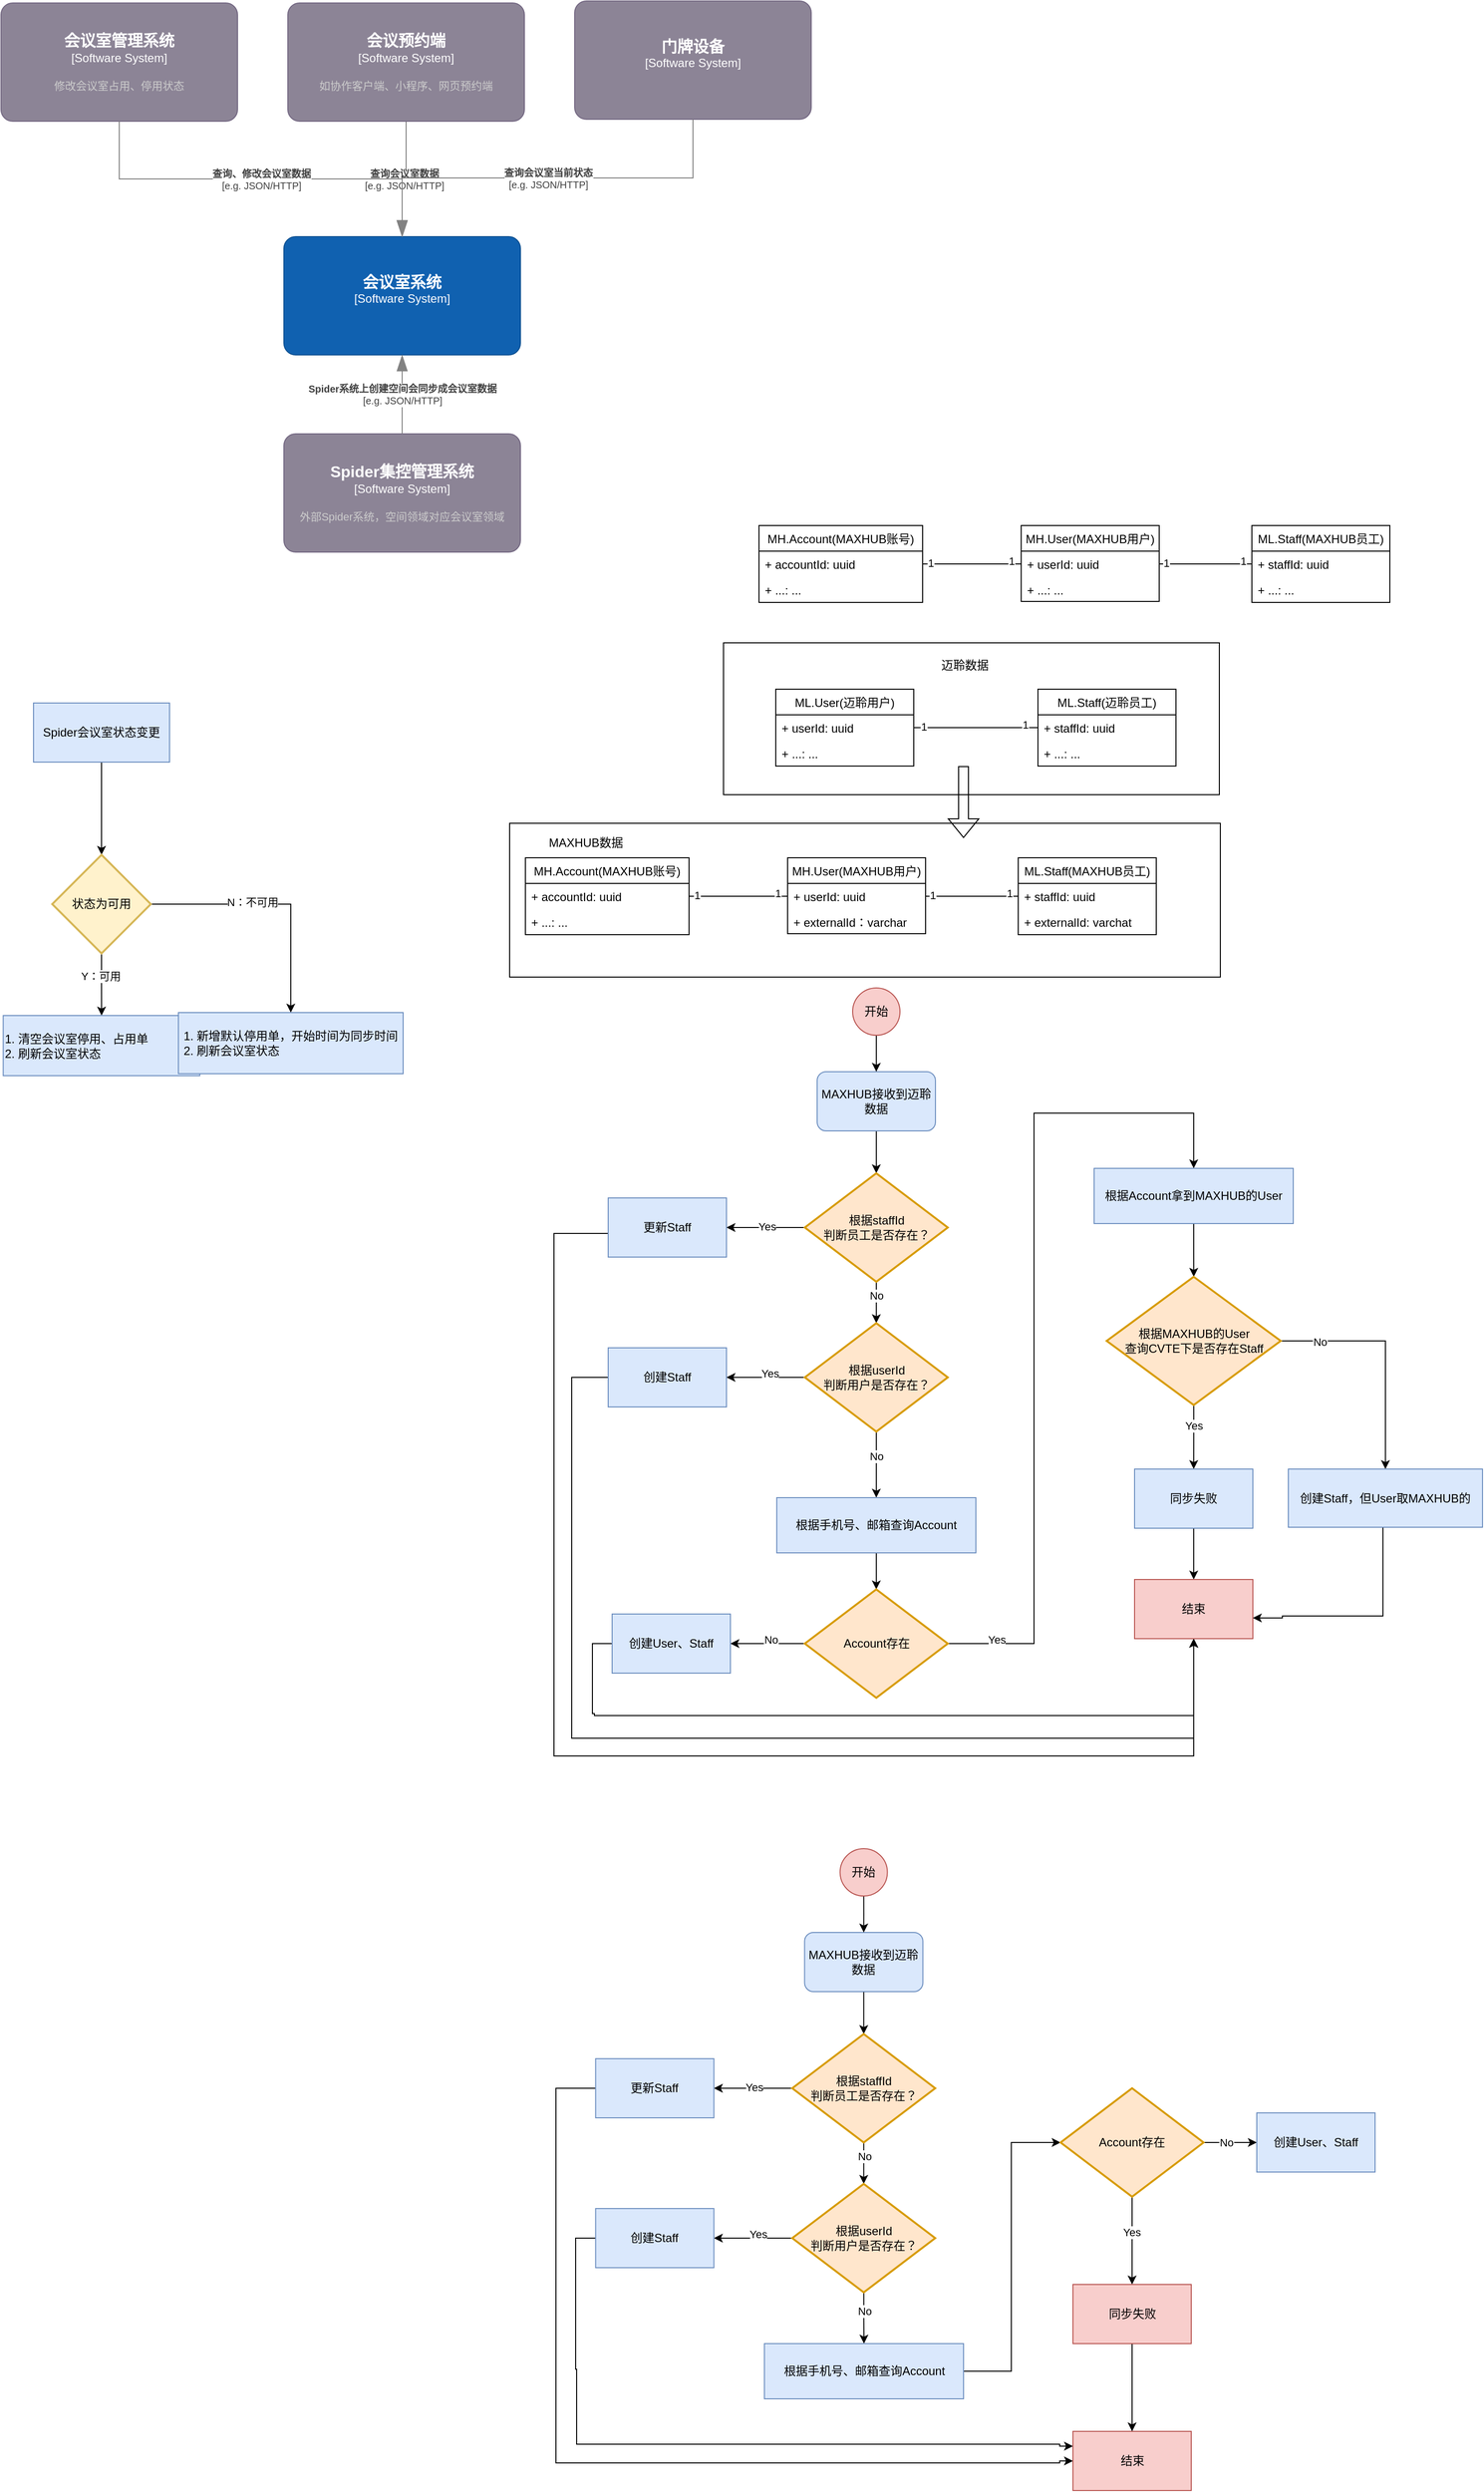 <mxfile version="17.1.3" type="github">
  <diagram id="SPEkUk6WOAoECDWZKHqa" name="第 1 页">
    <mxGraphModel dx="1426" dy="794" grid="0" gridSize="10" guides="1" tooltips="1" connect="1" arrows="1" fold="1" page="0" pageScale="1" pageWidth="827" pageHeight="1169" math="0" shadow="0">
      <root>
        <mxCell id="0" />
        <mxCell id="1" parent="0" />
        <mxCell id="yAKIINRYBZUjT-M5i85h-70" value="" style="rounded=0;whiteSpace=wrap;html=1;" vertex="1" parent="1">
          <mxGeometry x="545" y="1003" width="721" height="156" as="geometry" />
        </mxCell>
        <mxCell id="yAKIINRYBZUjT-M5i85h-67" value="" style="rounded=0;whiteSpace=wrap;html=1;" vertex="1" parent="1">
          <mxGeometry x="762" y="820" width="503" height="154" as="geometry" />
        </mxCell>
        <object placeholders="1" c4Name="会议室系统" c4Type="Software System" c4Description="" label="&lt;font style=&quot;font-size: 16px&quot;&gt;&lt;b&gt;%c4Name%&lt;/b&gt;&lt;/font&gt;&lt;div&gt;[%c4Type%]&lt;/div&gt;&lt;br&gt;&lt;div&gt;&lt;font style=&quot;font-size: 11px&quot;&gt;&lt;font color=&quot;#cccccc&quot;&gt;%c4Description%&lt;/font&gt;&lt;/div&gt;" id="ERlac2SGXMJXpfOgS8V_-2">
          <mxCell style="rounded=1;whiteSpace=wrap;html=1;labelBackgroundColor=none;fillColor=#1061B0;fontColor=#ffffff;align=center;arcSize=10;strokeColor=#0D5091;metaEdit=1;resizable=0;points=[[0.25,0,0],[0.5,0,0],[0.75,0,0],[1,0.25,0],[1,0.5,0],[1,0.75,0],[0.75,1,0],[0.5,1,0],[0.25,1,0],[0,0.75,0],[0,0.5,0],[0,0.25,0]];" parent="1" vertex="1">
            <mxGeometry x="316" y="408" width="240" height="120" as="geometry" />
          </mxCell>
        </object>
        <object placeholders="1" c4Name="Spider集控管理系统" c4Type="Software System" c4Description="外部Spider系统，空间领域对应会议室领域" label="&lt;font style=&quot;font-size: 16px&quot;&gt;&lt;b&gt;%c4Name%&lt;/b&gt;&lt;/font&gt;&lt;div&gt;[%c4Type%]&lt;/div&gt;&lt;br&gt;&lt;div&gt;&lt;font style=&quot;font-size: 11px&quot;&gt;&lt;font color=&quot;#cccccc&quot;&gt;%c4Description%&lt;/font&gt;&lt;/div&gt;" id="ERlac2SGXMJXpfOgS8V_-10">
          <mxCell style="rounded=1;whiteSpace=wrap;html=1;labelBackgroundColor=none;fillColor=#8C8496;fontColor=#ffffff;align=center;arcSize=10;strokeColor=#736782;metaEdit=1;resizable=0;points=[[0.25,0,0],[0.5,0,0],[0.75,0,0],[1,0.25,0],[1,0.5,0],[1,0.75,0],[0.75,1,0],[0.5,1,0],[0.25,1,0],[0,0.75,0],[0,0.5,0],[0,0.25,0]];" parent="1" vertex="1">
            <mxGeometry x="316" y="608" width="240" height="120" as="geometry" />
          </mxCell>
        </object>
        <object placeholders="1" c4Type="Relationship" c4Technology="e.g. JSON/HTTP" c4Description="查询会议室数据" label="&lt;div style=&quot;text-align: left&quot;&gt;&lt;div style=&quot;text-align: center&quot;&gt;&lt;b&gt;%c4Description%&lt;/b&gt;&lt;/div&gt;&lt;div style=&quot;text-align: center&quot;&gt;[%c4Technology%]&lt;/div&gt;&lt;/div&gt;" id="ERlac2SGXMJXpfOgS8V_-11">
          <mxCell style="endArrow=blockThin;html=1;fontSize=10;fontColor=#404040;strokeWidth=1;endFill=1;strokeColor=#828282;elbow=vertical;metaEdit=1;endSize=14;startSize=14;jumpStyle=arc;jumpSize=16;rounded=0;edgeStyle=orthogonalEdgeStyle;entryX=0.5;entryY=0;entryDx=0;entryDy=0;entryPerimeter=0;" parent="1" source="ERlac2SGXMJXpfOgS8V_-15" target="ERlac2SGXMJXpfOgS8V_-2" edge="1">
            <mxGeometry width="240" relative="1" as="geometry">
              <mxPoint x="319" y="317" as="sourcePoint" />
              <mxPoint x="571" y="369" as="targetPoint" />
            </mxGeometry>
          </mxCell>
        </object>
        <object placeholders="1" c4Name="会议室管理系统" c4Type="Software System" c4Description="修改会议室占用、停用状态" label="&lt;font style=&quot;font-size: 16px&quot;&gt;&lt;b&gt;%c4Name%&lt;/b&gt;&lt;/font&gt;&lt;div&gt;[%c4Type%]&lt;/div&gt;&lt;br&gt;&lt;div&gt;&lt;font style=&quot;font-size: 11px&quot;&gt;&lt;font color=&quot;#cccccc&quot;&gt;%c4Description%&lt;/font&gt;&lt;/div&gt;" id="ERlac2SGXMJXpfOgS8V_-13">
          <mxCell style="rounded=1;whiteSpace=wrap;html=1;labelBackgroundColor=none;fillColor=#8C8496;fontColor=#ffffff;align=center;arcSize=10;strokeColor=#736782;metaEdit=1;resizable=0;points=[[0.25,0,0],[0.5,0,0],[0.75,0,0],[1,0.25,0],[1,0.5,0],[1,0.75,0],[0.75,1,0],[0.5,1,0],[0.25,1,0],[0,0.75,0],[0,0.5,0],[0,0.25,0]];" parent="1" vertex="1">
            <mxGeometry x="29" y="171" width="240" height="120" as="geometry" />
          </mxCell>
        </object>
        <object placeholders="1" c4Name="会议预约端" c4Type="Software System" c4Description="如协作客户端、小程序、网页预约端" label="&lt;font style=&quot;font-size: 16px&quot;&gt;&lt;b&gt;%c4Name%&lt;/b&gt;&lt;/font&gt;&lt;div&gt;[%c4Type%]&lt;/div&gt;&lt;br&gt;&lt;div&gt;&lt;font style=&quot;font-size: 11px&quot;&gt;&lt;font color=&quot;#cccccc&quot;&gt;%c4Description%&lt;/font&gt;&lt;/div&gt;" id="ERlac2SGXMJXpfOgS8V_-15">
          <mxCell style="rounded=1;whiteSpace=wrap;html=1;labelBackgroundColor=none;fillColor=#8C8496;fontColor=#ffffff;align=center;arcSize=10;strokeColor=#736782;metaEdit=1;resizable=0;points=[[0.25,0,0],[0.5,0,0],[0.75,0,0],[1,0.25,0],[1,0.5,0],[1,0.75,0],[0.75,1,0],[0.5,1,0],[0.25,1,0],[0,0.75,0],[0,0.5,0],[0,0.25,0]];" parent="1" vertex="1">
            <mxGeometry x="320" y="171" width="240" height="120" as="geometry" />
          </mxCell>
        </object>
        <object placeholders="1" c4Type="Relationship" c4Technology="e.g. JSON/HTTP" c4Description="查询、修改会议室数据" label="&lt;div style=&quot;text-align: left&quot;&gt;&lt;div style=&quot;text-align: center&quot;&gt;&lt;b&gt;%c4Description%&lt;/b&gt;&lt;/div&gt;&lt;div style=&quot;text-align: center&quot;&gt;[%c4Technology%]&lt;/div&gt;&lt;/div&gt;" id="ERlac2SGXMJXpfOgS8V_-18">
          <mxCell style="endArrow=blockThin;html=1;fontSize=10;fontColor=#404040;strokeWidth=1;endFill=1;strokeColor=#828282;elbow=vertical;metaEdit=1;endSize=14;startSize=14;jumpStyle=arc;jumpSize=16;rounded=0;edgeStyle=orthogonalEdgeStyle;exitX=0.5;exitY=1;exitDx=0;exitDy=0;exitPerimeter=0;entryX=0.5;entryY=0;entryDx=0;entryDy=0;entryPerimeter=0;" parent="1" source="ERlac2SGXMJXpfOgS8V_-13" target="ERlac2SGXMJXpfOgS8V_-2" edge="1">
            <mxGeometry width="240" relative="1" as="geometry">
              <mxPoint x="89" y="472" as="sourcePoint" />
              <mxPoint x="329" y="472" as="targetPoint" />
            </mxGeometry>
          </mxCell>
        </object>
        <object placeholders="1" c4Type="Relationship" c4Technology="e.g. JSON/HTTP" c4Description="Spider系统上创建空间会同步成会议室数据" label="&lt;div style=&quot;text-align: left&quot;&gt;&lt;div style=&quot;text-align: center&quot;&gt;&lt;b&gt;%c4Description%&lt;/b&gt;&lt;/div&gt;&lt;div style=&quot;text-align: center&quot;&gt;[%c4Technology%]&lt;/div&gt;&lt;/div&gt;" id="ERlac2SGXMJXpfOgS8V_-21">
          <mxCell style="endArrow=blockThin;html=1;fontSize=10;fontColor=#404040;strokeWidth=1;endFill=1;strokeColor=#828282;elbow=vertical;metaEdit=1;endSize=14;startSize=14;jumpStyle=arc;jumpSize=16;rounded=0;edgeStyle=orthogonalEdgeStyle;exitX=0.5;exitY=0;exitDx=0;exitDy=0;exitPerimeter=0;" parent="1" source="ERlac2SGXMJXpfOgS8V_-10" target="ERlac2SGXMJXpfOgS8V_-2" edge="1">
            <mxGeometry width="240" relative="1" as="geometry">
              <mxPoint x="179" y="622" as="sourcePoint" />
              <mxPoint x="419" y="622" as="targetPoint" />
            </mxGeometry>
          </mxCell>
        </object>
        <object placeholders="1" c4Name="门牌设备" c4Type="Software System" c4Description="" label="&lt;font style=&quot;font-size: 16px&quot;&gt;&lt;b&gt;%c4Name%&lt;/b&gt;&lt;/font&gt;&lt;div&gt;[%c4Type%]&lt;/div&gt;&lt;br&gt;&lt;div&gt;&lt;font style=&quot;font-size: 11px&quot;&gt;&lt;font color=&quot;#cccccc&quot;&gt;%c4Description%&lt;/font&gt;&lt;/div&gt;" id="e4svGxvoSVPnJ6mWDQuQ-1">
          <mxCell style="rounded=1;whiteSpace=wrap;html=1;labelBackgroundColor=none;fillColor=#8C8496;fontColor=#ffffff;align=center;arcSize=10;strokeColor=#736782;metaEdit=1;resizable=0;points=[[0.25,0,0],[0.5,0,0],[0.75,0,0],[1,0.25,0],[1,0.5,0],[1,0.75,0],[0.75,1,0],[0.5,1,0],[0.25,1,0],[0,0.75,0],[0,0.5,0],[0,0.25,0]];" parent="1" vertex="1">
            <mxGeometry x="611" y="169" width="240" height="120" as="geometry" />
          </mxCell>
        </object>
        <object placeholders="1" c4Type="Relationship" c4Technology="e.g. JSON/HTTP" c4Description="查询会议室当前状态" label="&lt;div style=&quot;text-align: left&quot;&gt;&lt;div style=&quot;text-align: center&quot;&gt;&lt;b&gt;%c4Description%&lt;/b&gt;&lt;/div&gt;&lt;div style=&quot;text-align: center&quot;&gt;[%c4Technology%]&lt;/div&gt;&lt;/div&gt;" id="e4svGxvoSVPnJ6mWDQuQ-2">
          <mxCell style="endArrow=blockThin;html=1;fontSize=10;fontColor=#404040;strokeWidth=1;endFill=1;strokeColor=#828282;elbow=vertical;metaEdit=1;endSize=14;startSize=14;jumpStyle=arc;jumpSize=16;rounded=0;edgeStyle=orthogonalEdgeStyle;exitX=0.5;exitY=1;exitDx=0;exitDy=0;exitPerimeter=0;entryX=0.5;entryY=0;entryDx=0;entryDy=0;entryPerimeter=0;" parent="1" source="e4svGxvoSVPnJ6mWDQuQ-1" target="ERlac2SGXMJXpfOgS8V_-2" edge="1">
            <mxGeometry width="240" relative="1" as="geometry">
              <mxPoint x="765" y="373" as="sourcePoint" />
              <mxPoint x="1005" y="373" as="targetPoint" />
            </mxGeometry>
          </mxCell>
        </object>
        <mxCell id="e4svGxvoSVPnJ6mWDQuQ-29" style="edgeStyle=orthogonalEdgeStyle;rounded=0;orthogonalLoop=1;jettySize=auto;html=1;entryX=0.5;entryY=0;entryDx=0;entryDy=0;entryPerimeter=0;exitX=0.5;exitY=1;exitDx=0;exitDy=0;" parent="1" source="e4svGxvoSVPnJ6mWDQuQ-31" target="e4svGxvoSVPnJ6mWDQuQ-28" edge="1">
          <mxGeometry relative="1" as="geometry">
            <mxPoint x="130.5" y="950" as="sourcePoint" />
          </mxGeometry>
        </mxCell>
        <mxCell id="e4svGxvoSVPnJ6mWDQuQ-33" style="edgeStyle=orthogonalEdgeStyle;rounded=0;orthogonalLoop=1;jettySize=auto;html=1;" parent="1" source="e4svGxvoSVPnJ6mWDQuQ-28" target="e4svGxvoSVPnJ6mWDQuQ-30" edge="1">
          <mxGeometry relative="1" as="geometry" />
        </mxCell>
        <mxCell id="e4svGxvoSVPnJ6mWDQuQ-34" value="Y：可用" style="edgeLabel;html=1;align=center;verticalAlign=middle;resizable=0;points=[];" parent="e4svGxvoSVPnJ6mWDQuQ-33" vertex="1" connectable="0">
          <mxGeometry x="-0.265" y="-1" relative="1" as="geometry">
            <mxPoint as="offset" />
          </mxGeometry>
        </mxCell>
        <mxCell id="e4svGxvoSVPnJ6mWDQuQ-35" style="edgeStyle=orthogonalEdgeStyle;rounded=0;orthogonalLoop=1;jettySize=auto;html=1;" parent="1" source="e4svGxvoSVPnJ6mWDQuQ-28" target="e4svGxvoSVPnJ6mWDQuQ-36" edge="1">
          <mxGeometry relative="1" as="geometry">
            <mxPoint x="321.454" y="1085" as="targetPoint" />
          </mxGeometry>
        </mxCell>
        <mxCell id="e4svGxvoSVPnJ6mWDQuQ-37" value="N：不可用" style="edgeLabel;html=1;align=center;verticalAlign=middle;resizable=0;points=[];" parent="e4svGxvoSVPnJ6mWDQuQ-35" vertex="1" connectable="0">
          <mxGeometry x="-0.183" y="2" relative="1" as="geometry">
            <mxPoint as="offset" />
          </mxGeometry>
        </mxCell>
        <mxCell id="e4svGxvoSVPnJ6mWDQuQ-28" value="状态为可用" style="strokeWidth=2;html=1;shape=mxgraph.flowchart.decision;whiteSpace=wrap;fillColor=#fff2cc;strokeColor=#d6b656;" parent="1" vertex="1">
          <mxGeometry x="81" y="1035" width="100" height="100" as="geometry" />
        </mxCell>
        <mxCell id="e4svGxvoSVPnJ6mWDQuQ-30" value="1. 清空会议室停用、占用单&lt;br&gt;2. 刷新会议室状态" style="rounded=0;whiteSpace=wrap;html=1;align=left;fillColor=#dae8fc;strokeColor=#6c8ebf;" parent="1" vertex="1">
          <mxGeometry x="31.25" y="1198" width="199.5" height="61" as="geometry" />
        </mxCell>
        <mxCell id="e4svGxvoSVPnJ6mWDQuQ-31" value="&lt;span&gt;Spider会议室状态变更&lt;/span&gt;" style="rounded=0;whiteSpace=wrap;html=1;fillColor=#dae8fc;strokeColor=#6c8ebf;" parent="1" vertex="1">
          <mxGeometry x="62" y="881" width="138" height="60" as="geometry" />
        </mxCell>
        <mxCell id="e4svGxvoSVPnJ6mWDQuQ-36" value="&lt;div style=&quot;text-align: left&quot;&gt;&lt;span&gt;1. 新增默认停用单，开始时间为同步时间&lt;/span&gt;&lt;/div&gt;&lt;div style=&quot;text-align: left&quot;&gt;&lt;span&gt;2. 刷新会议室状态&lt;/span&gt;&lt;/div&gt;" style="rounded=0;whiteSpace=wrap;html=1;fillColor=#dae8fc;strokeColor=#6c8ebf;" parent="1" vertex="1">
          <mxGeometry x="209" y="1195" width="228" height="62" as="geometry" />
        </mxCell>
        <mxCell id="pvJ9OsV5mP-wpKOKJbti-1" value="ML.Staff(迈聆员工)" style="swimlane;fontStyle=0;childLayout=stackLayout;horizontal=1;startSize=26;fillColor=none;horizontalStack=0;resizeParent=1;resizeParentMax=0;resizeLast=0;collapsible=1;marginBottom=0;" parent="1" vertex="1">
          <mxGeometry x="1081" y="867" width="140" height="78" as="geometry" />
        </mxCell>
        <mxCell id="pvJ9OsV5mP-wpKOKJbti-2" value="+ staffId: uuid" style="text;strokeColor=none;fillColor=none;align=left;verticalAlign=top;spacingLeft=4;spacingRight=4;overflow=hidden;rotatable=0;points=[[0,0.5],[1,0.5]];portConstraint=eastwest;" parent="pvJ9OsV5mP-wpKOKJbti-1" vertex="1">
          <mxGeometry y="26" width="140" height="26" as="geometry" />
        </mxCell>
        <mxCell id="pvJ9OsV5mP-wpKOKJbti-12" value="+ ...: ..." style="text;strokeColor=none;fillColor=none;align=left;verticalAlign=top;spacingLeft=4;spacingRight=4;overflow=hidden;rotatable=0;points=[[0,0.5],[1,0.5]];portConstraint=eastwest;" parent="pvJ9OsV5mP-wpKOKJbti-1" vertex="1">
          <mxGeometry y="52" width="140" height="26" as="geometry" />
        </mxCell>
        <mxCell id="pvJ9OsV5mP-wpKOKJbti-6" value="ML.User(迈聆用户)" style="swimlane;fontStyle=0;childLayout=stackLayout;horizontal=1;startSize=26;fillColor=none;horizontalStack=0;resizeParent=1;resizeParentMax=0;resizeLast=0;collapsible=1;marginBottom=0;" parent="1" vertex="1">
          <mxGeometry x="815" y="867" width="140" height="78" as="geometry" />
        </mxCell>
        <mxCell id="pvJ9OsV5mP-wpKOKJbti-7" value="+ userId: uuid" style="text;strokeColor=none;fillColor=none;align=left;verticalAlign=top;spacingLeft=4;spacingRight=4;overflow=hidden;rotatable=0;points=[[0,0.5],[1,0.5]];portConstraint=eastwest;" parent="pvJ9OsV5mP-wpKOKJbti-6" vertex="1">
          <mxGeometry y="26" width="140" height="26" as="geometry" />
        </mxCell>
        <mxCell id="pvJ9OsV5mP-wpKOKJbti-8" value="+ ...: ..." style="text;strokeColor=none;fillColor=none;align=left;verticalAlign=top;spacingLeft=4;spacingRight=4;overflow=hidden;rotatable=0;points=[[0,0.5],[1,0.5]];portConstraint=eastwest;" parent="pvJ9OsV5mP-wpKOKJbti-6" vertex="1">
          <mxGeometry y="52" width="140" height="26" as="geometry" />
        </mxCell>
        <mxCell id="pvJ9OsV5mP-wpKOKJbti-10" style="edgeStyle=orthogonalEdgeStyle;rounded=0;orthogonalLoop=1;jettySize=auto;html=1;endArrow=none;endFill=0;" parent="1" source="pvJ9OsV5mP-wpKOKJbti-7" target="pvJ9OsV5mP-wpKOKJbti-2" edge="1">
          <mxGeometry relative="1" as="geometry" />
        </mxCell>
        <mxCell id="pvJ9OsV5mP-wpKOKJbti-11" value="1" style="edgeLabel;html=1;align=center;verticalAlign=middle;resizable=0;points=[];" parent="pvJ9OsV5mP-wpKOKJbti-10" vertex="1" connectable="0">
          <mxGeometry x="-0.847" y="1" relative="1" as="geometry">
            <mxPoint as="offset" />
          </mxGeometry>
        </mxCell>
        <mxCell id="pvJ9OsV5mP-wpKOKJbti-13" value="1" style="edgeLabel;html=1;align=center;verticalAlign=middle;resizable=0;points=[];" parent="pvJ9OsV5mP-wpKOKJbti-10" vertex="1" connectable="0">
          <mxGeometry x="0.797" y="3" relative="1" as="geometry">
            <mxPoint as="offset" />
          </mxGeometry>
        </mxCell>
        <mxCell id="pvJ9OsV5mP-wpKOKJbti-14" value="ML.Staff(MAXHUB员工)" style="swimlane;fontStyle=0;childLayout=stackLayout;horizontal=1;startSize=26;fillColor=none;horizontalStack=0;resizeParent=1;resizeParentMax=0;resizeLast=0;collapsible=1;marginBottom=0;" parent="1" vertex="1">
          <mxGeometry x="1298" y="701" width="140" height="78" as="geometry" />
        </mxCell>
        <mxCell id="pvJ9OsV5mP-wpKOKJbti-15" value="+ staffId: uuid" style="text;strokeColor=none;fillColor=none;align=left;verticalAlign=top;spacingLeft=4;spacingRight=4;overflow=hidden;rotatable=0;points=[[0,0.5],[1,0.5]];portConstraint=eastwest;" parent="pvJ9OsV5mP-wpKOKJbti-14" vertex="1">
          <mxGeometry y="26" width="140" height="26" as="geometry" />
        </mxCell>
        <mxCell id="pvJ9OsV5mP-wpKOKJbti-16" value="+ ...: ..." style="text;strokeColor=none;fillColor=none;align=left;verticalAlign=top;spacingLeft=4;spacingRight=4;overflow=hidden;rotatable=0;points=[[0,0.5],[1,0.5]];portConstraint=eastwest;" parent="pvJ9OsV5mP-wpKOKJbti-14" vertex="1">
          <mxGeometry y="52" width="140" height="26" as="geometry" />
        </mxCell>
        <mxCell id="pvJ9OsV5mP-wpKOKJbti-17" value="MH.User(MAXHUB用户)" style="swimlane;fontStyle=0;childLayout=stackLayout;horizontal=1;startSize=26;fillColor=none;horizontalStack=0;resizeParent=1;resizeParentMax=0;resizeLast=0;collapsible=1;marginBottom=0;" parent="1" vertex="1">
          <mxGeometry x="1064" y="701" width="140" height="77" as="geometry" />
        </mxCell>
        <mxCell id="pvJ9OsV5mP-wpKOKJbti-18" value="+ userId: uuid" style="text;strokeColor=none;fillColor=none;align=left;verticalAlign=top;spacingLeft=4;spacingRight=4;overflow=hidden;rotatable=0;points=[[0,0.5],[1,0.5]];portConstraint=eastwest;" parent="pvJ9OsV5mP-wpKOKJbti-17" vertex="1">
          <mxGeometry y="26" width="140" height="26" as="geometry" />
        </mxCell>
        <mxCell id="pvJ9OsV5mP-wpKOKJbti-19" value="+ ...: ..." style="text;strokeColor=none;fillColor=none;align=left;verticalAlign=top;spacingLeft=4;spacingRight=4;overflow=hidden;rotatable=0;points=[[0,0.5],[1,0.5]];portConstraint=eastwest;" parent="pvJ9OsV5mP-wpKOKJbti-17" vertex="1">
          <mxGeometry y="52" width="140" height="25" as="geometry" />
        </mxCell>
        <mxCell id="pvJ9OsV5mP-wpKOKJbti-20" style="edgeStyle=orthogonalEdgeStyle;rounded=0;orthogonalLoop=1;jettySize=auto;html=1;endArrow=none;endFill=0;" parent="1" source="pvJ9OsV5mP-wpKOKJbti-18" target="pvJ9OsV5mP-wpKOKJbti-15" edge="1">
          <mxGeometry relative="1" as="geometry" />
        </mxCell>
        <mxCell id="pvJ9OsV5mP-wpKOKJbti-21" value="1" style="edgeLabel;html=1;align=center;verticalAlign=middle;resizable=0;points=[];" parent="pvJ9OsV5mP-wpKOKJbti-20" vertex="1" connectable="0">
          <mxGeometry x="-0.847" y="1" relative="1" as="geometry">
            <mxPoint as="offset" />
          </mxGeometry>
        </mxCell>
        <mxCell id="pvJ9OsV5mP-wpKOKJbti-22" value="1" style="edgeLabel;html=1;align=center;verticalAlign=middle;resizable=0;points=[];" parent="pvJ9OsV5mP-wpKOKJbti-20" vertex="1" connectable="0">
          <mxGeometry x="0.797" y="3" relative="1" as="geometry">
            <mxPoint as="offset" />
          </mxGeometry>
        </mxCell>
        <mxCell id="pvJ9OsV5mP-wpKOKJbti-23" value="MH.Account(MAXHUB账号)" style="swimlane;fontStyle=0;childLayout=stackLayout;horizontal=1;startSize=26;fillColor=none;horizontalStack=0;resizeParent=1;resizeParentMax=0;resizeLast=0;collapsible=1;marginBottom=0;" parent="1" vertex="1">
          <mxGeometry x="798" y="701" width="166" height="78" as="geometry" />
        </mxCell>
        <mxCell id="pvJ9OsV5mP-wpKOKJbti-24" value="+ accountId: uuid" style="text;strokeColor=none;fillColor=none;align=left;verticalAlign=top;spacingLeft=4;spacingRight=4;overflow=hidden;rotatable=0;points=[[0,0.5],[1,0.5]];portConstraint=eastwest;" parent="pvJ9OsV5mP-wpKOKJbti-23" vertex="1">
          <mxGeometry y="26" width="166" height="26" as="geometry" />
        </mxCell>
        <mxCell id="pvJ9OsV5mP-wpKOKJbti-25" value="+ ...: ..." style="text;strokeColor=none;fillColor=none;align=left;verticalAlign=top;spacingLeft=4;spacingRight=4;overflow=hidden;rotatable=0;points=[[0,0.5],[1,0.5]];portConstraint=eastwest;" parent="pvJ9OsV5mP-wpKOKJbti-23" vertex="1">
          <mxGeometry y="52" width="166" height="26" as="geometry" />
        </mxCell>
        <mxCell id="pvJ9OsV5mP-wpKOKJbti-26" style="edgeStyle=orthogonalEdgeStyle;rounded=0;orthogonalLoop=1;jettySize=auto;html=1;endArrow=none;endFill=0;exitX=1;exitY=0.5;exitDx=0;exitDy=0;entryX=0;entryY=0.5;entryDx=0;entryDy=0;" parent="1" source="pvJ9OsV5mP-wpKOKJbti-24" target="pvJ9OsV5mP-wpKOKJbti-18" edge="1">
          <mxGeometry relative="1" as="geometry">
            <mxPoint x="1175" y="797" as="sourcePoint" />
            <mxPoint x="1057" y="745" as="targetPoint" />
          </mxGeometry>
        </mxCell>
        <mxCell id="pvJ9OsV5mP-wpKOKJbti-27" value="1" style="edgeLabel;html=1;align=center;verticalAlign=middle;resizable=0;points=[];" parent="pvJ9OsV5mP-wpKOKJbti-26" vertex="1" connectable="0">
          <mxGeometry x="-0.847" y="1" relative="1" as="geometry">
            <mxPoint as="offset" />
          </mxGeometry>
        </mxCell>
        <mxCell id="pvJ9OsV5mP-wpKOKJbti-28" value="1" style="edgeLabel;html=1;align=center;verticalAlign=middle;resizable=0;points=[];" parent="pvJ9OsV5mP-wpKOKJbti-26" vertex="1" connectable="0">
          <mxGeometry x="0.797" y="3" relative="1" as="geometry">
            <mxPoint as="offset" />
          </mxGeometry>
        </mxCell>
        <mxCell id="pvJ9OsV5mP-wpKOKJbti-32" style="edgeStyle=orthogonalEdgeStyle;rounded=0;orthogonalLoop=1;jettySize=auto;html=1;entryX=0.5;entryY=0;entryDx=0;entryDy=0;endArrow=classic;endFill=1;entryPerimeter=0;" parent="1" source="pvJ9OsV5mP-wpKOKJbti-30" target="pvJ9OsV5mP-wpKOKJbti-34" edge="1">
          <mxGeometry relative="1" as="geometry">
            <mxPoint x="917" y="1348" as="targetPoint" />
          </mxGeometry>
        </mxCell>
        <mxCell id="pvJ9OsV5mP-wpKOKJbti-30" value="MAXHUB接收到迈聆数据" style="rounded=1;whiteSpace=wrap;html=1;fillColor=#dae8fc;strokeColor=#6c8ebf;" parent="1" vertex="1">
          <mxGeometry x="857" y="1255" width="120" height="60" as="geometry" />
        </mxCell>
        <mxCell id="pvJ9OsV5mP-wpKOKJbti-36" style="edgeStyle=orthogonalEdgeStyle;rounded=0;orthogonalLoop=1;jettySize=auto;html=1;entryX=1;entryY=0.5;entryDx=0;entryDy=0;endArrow=classic;endFill=1;" parent="1" source="pvJ9OsV5mP-wpKOKJbti-34" target="pvJ9OsV5mP-wpKOKJbti-35" edge="1">
          <mxGeometry relative="1" as="geometry" />
        </mxCell>
        <mxCell id="pvJ9OsV5mP-wpKOKJbti-37" value="Yes" style="edgeLabel;html=1;align=center;verticalAlign=middle;resizable=0;points=[];" parent="pvJ9OsV5mP-wpKOKJbti-36" vertex="1" connectable="0">
          <mxGeometry x="0.006" y="-1" relative="1" as="geometry">
            <mxPoint x="1" as="offset" />
          </mxGeometry>
        </mxCell>
        <mxCell id="pvJ9OsV5mP-wpKOKJbti-40" style="edgeStyle=orthogonalEdgeStyle;rounded=0;orthogonalLoop=1;jettySize=auto;html=1;endArrow=classic;endFill=1;" parent="1" source="pvJ9OsV5mP-wpKOKJbti-34" target="pvJ9OsV5mP-wpKOKJbti-39" edge="1">
          <mxGeometry relative="1" as="geometry" />
        </mxCell>
        <mxCell id="pvJ9OsV5mP-wpKOKJbti-41" value="No" style="edgeLabel;html=1;align=center;verticalAlign=middle;resizable=0;points=[];" parent="pvJ9OsV5mP-wpKOKJbti-40" vertex="1" connectable="0">
          <mxGeometry x="-0.367" relative="1" as="geometry">
            <mxPoint as="offset" />
          </mxGeometry>
        </mxCell>
        <mxCell id="pvJ9OsV5mP-wpKOKJbti-34" value="根据staffId&lt;br&gt;判断员工是否存在？" style="strokeWidth=2;html=1;shape=mxgraph.flowchart.decision;whiteSpace=wrap;fillColor=#ffe6cc;strokeColor=#d79b00;" parent="1" vertex="1">
          <mxGeometry x="844.5" y="1358" width="145" height="110" as="geometry" />
        </mxCell>
        <mxCell id="pvJ9OsV5mP-wpKOKJbti-67" style="edgeStyle=orthogonalEdgeStyle;rounded=0;orthogonalLoop=1;jettySize=auto;html=1;endArrow=classic;endFill=1;exitX=0;exitY=0.5;exitDx=0;exitDy=0;" parent="1" source="pvJ9OsV5mP-wpKOKJbti-35" target="pvJ9OsV5mP-wpKOKJbti-65" edge="1">
          <mxGeometry relative="1" as="geometry">
            <mxPoint x="525.0" y="2412.093" as="targetPoint" />
            <Array as="points">
              <mxPoint x="645" y="1419" />
              <mxPoint x="590" y="1419" />
              <mxPoint x="590" y="1949" />
              <mxPoint x="1239" y="1949" />
            </Array>
          </mxGeometry>
        </mxCell>
        <mxCell id="pvJ9OsV5mP-wpKOKJbti-35" value="更新Staff" style="rounded=0;whiteSpace=wrap;html=1;fillColor=#dae8fc;strokeColor=#6c8ebf;" parent="1" vertex="1">
          <mxGeometry x="645" y="1383" width="120" height="60" as="geometry" />
        </mxCell>
        <mxCell id="pvJ9OsV5mP-wpKOKJbti-43" style="edgeStyle=orthogonalEdgeStyle;rounded=0;orthogonalLoop=1;jettySize=auto;html=1;entryX=1;entryY=0.5;entryDx=0;entryDy=0;endArrow=classic;endFill=1;" parent="1" source="pvJ9OsV5mP-wpKOKJbti-39" target="pvJ9OsV5mP-wpKOKJbti-42" edge="1">
          <mxGeometry relative="1" as="geometry" />
        </mxCell>
        <mxCell id="pvJ9OsV5mP-wpKOKJbti-44" value="Yes" style="edgeLabel;html=1;align=center;verticalAlign=middle;resizable=0;points=[];" parent="pvJ9OsV5mP-wpKOKJbti-43" vertex="1" connectable="0">
          <mxGeometry x="0.195" y="-4" relative="1" as="geometry">
            <mxPoint x="12" as="offset" />
          </mxGeometry>
        </mxCell>
        <mxCell id="pvJ9OsV5mP-wpKOKJbti-46" style="edgeStyle=orthogonalEdgeStyle;rounded=0;orthogonalLoop=1;jettySize=auto;html=1;endArrow=classic;endFill=1;" parent="1" source="pvJ9OsV5mP-wpKOKJbti-39" target="pvJ9OsV5mP-wpKOKJbti-45" edge="1">
          <mxGeometry relative="1" as="geometry" />
        </mxCell>
        <mxCell id="pvJ9OsV5mP-wpKOKJbti-47" value="No" style="edgeLabel;html=1;align=center;verticalAlign=middle;resizable=0;points=[];" parent="pvJ9OsV5mP-wpKOKJbti-46" vertex="1" connectable="0">
          <mxGeometry x="-0.27" relative="1" as="geometry">
            <mxPoint as="offset" />
          </mxGeometry>
        </mxCell>
        <mxCell id="pvJ9OsV5mP-wpKOKJbti-39" value="根据userId&lt;br&gt;判断用户是否存在？" style="strokeWidth=2;html=1;shape=mxgraph.flowchart.decision;whiteSpace=wrap;fillColor=#ffe6cc;strokeColor=#d79b00;" parent="1" vertex="1">
          <mxGeometry x="844.5" y="1510" width="145" height="110" as="geometry" />
        </mxCell>
        <mxCell id="pvJ9OsV5mP-wpKOKJbti-69" style="edgeStyle=orthogonalEdgeStyle;rounded=0;orthogonalLoop=1;jettySize=auto;html=1;endArrow=classic;endFill=1;" parent="1" source="pvJ9OsV5mP-wpKOKJbti-42" target="pvJ9OsV5mP-wpKOKJbti-65" edge="1">
          <mxGeometry relative="1" as="geometry">
            <mxPoint x="583" y="2405" as="targetPoint" />
            <Array as="points">
              <mxPoint x="608" y="1565" />
              <mxPoint x="608" y="1931" />
              <mxPoint x="1239" y="1931" />
            </Array>
          </mxGeometry>
        </mxCell>
        <mxCell id="pvJ9OsV5mP-wpKOKJbti-42" value="创建Staff" style="rounded=0;whiteSpace=wrap;html=1;fillColor=#dae8fc;strokeColor=#6c8ebf;" parent="1" vertex="1">
          <mxGeometry x="645" y="1535" width="120" height="60" as="geometry" />
        </mxCell>
        <mxCell id="pvJ9OsV5mP-wpKOKJbti-49" style="edgeStyle=orthogonalEdgeStyle;rounded=0;orthogonalLoop=1;jettySize=auto;html=1;endArrow=classic;endFill=1;" parent="1" source="pvJ9OsV5mP-wpKOKJbti-45" target="pvJ9OsV5mP-wpKOKJbti-48" edge="1">
          <mxGeometry relative="1" as="geometry" />
        </mxCell>
        <mxCell id="pvJ9OsV5mP-wpKOKJbti-45" value="根据手机号、邮箱查询Account" style="rounded=0;whiteSpace=wrap;html=1;fillColor=#dae8fc;strokeColor=#6c8ebf;" parent="1" vertex="1">
          <mxGeometry x="816" y="1687" width="202" height="56" as="geometry" />
        </mxCell>
        <mxCell id="pvJ9OsV5mP-wpKOKJbti-51" style="edgeStyle=orthogonalEdgeStyle;rounded=0;orthogonalLoop=1;jettySize=auto;html=1;endArrow=classic;endFill=1;" parent="1" source="pvJ9OsV5mP-wpKOKJbti-48" target="pvJ9OsV5mP-wpKOKJbti-50" edge="1">
          <mxGeometry relative="1" as="geometry" />
        </mxCell>
        <mxCell id="pvJ9OsV5mP-wpKOKJbti-52" value="No" style="edgeLabel;html=1;align=center;verticalAlign=middle;resizable=0;points=[];" parent="pvJ9OsV5mP-wpKOKJbti-51" vertex="1" connectable="0">
          <mxGeometry x="-0.06" y="-4" relative="1" as="geometry">
            <mxPoint x="1" as="offset" />
          </mxGeometry>
        </mxCell>
        <mxCell id="pvJ9OsV5mP-wpKOKJbti-70" style="edgeStyle=orthogonalEdgeStyle;rounded=0;orthogonalLoop=1;jettySize=auto;html=1;endArrow=classic;endFill=1;entryX=0.5;entryY=0;entryDx=0;entryDy=0;" parent="1" source="pvJ9OsV5mP-wpKOKJbti-48" target="pvJ9OsV5mP-wpKOKJbti-53" edge="1">
          <mxGeometry relative="1" as="geometry">
            <mxPoint x="1239" y="1345" as="targetPoint" />
            <Array as="points">
              <mxPoint x="1077" y="1835" />
              <mxPoint x="1077" y="1297" />
              <mxPoint x="1239" y="1297" />
            </Array>
          </mxGeometry>
        </mxCell>
        <mxCell id="pvJ9OsV5mP-wpKOKJbti-73" value="Yes" style="edgeLabel;html=1;align=center;verticalAlign=middle;resizable=0;points=[];" parent="pvJ9OsV5mP-wpKOKJbti-70" vertex="1" connectable="0">
          <mxGeometry x="-0.883" y="4" relative="1" as="geometry">
            <mxPoint as="offset" />
          </mxGeometry>
        </mxCell>
        <mxCell id="pvJ9OsV5mP-wpKOKJbti-48" value="Account存在" style="strokeWidth=2;html=1;shape=mxgraph.flowchart.decision;whiteSpace=wrap;fillColor=#ffe6cc;strokeColor=#d79b00;" parent="1" vertex="1">
          <mxGeometry x="844.5" y="1780" width="145" height="110" as="geometry" />
        </mxCell>
        <mxCell id="pvJ9OsV5mP-wpKOKJbti-68" style="edgeStyle=orthogonalEdgeStyle;rounded=0;orthogonalLoop=1;jettySize=auto;html=1;endArrow=classic;endFill=1;" parent="1" source="pvJ9OsV5mP-wpKOKJbti-50" target="pvJ9OsV5mP-wpKOKJbti-65" edge="1">
          <mxGeometry relative="1" as="geometry">
            <mxPoint x="631.0" y="2397.821" as="targetPoint" />
            <Array as="points">
              <mxPoint x="629" y="1835" />
              <mxPoint x="629" y="1906" />
              <mxPoint x="631" y="1906" />
              <mxPoint x="631" y="1908" />
              <mxPoint x="1239" y="1908" />
            </Array>
          </mxGeometry>
        </mxCell>
        <mxCell id="pvJ9OsV5mP-wpKOKJbti-50" value="创建User、Staff" style="rounded=0;whiteSpace=wrap;html=1;fillColor=#dae8fc;strokeColor=#6c8ebf;" parent="1" vertex="1">
          <mxGeometry x="649" y="1805" width="120" height="60" as="geometry" />
        </mxCell>
        <mxCell id="pvJ9OsV5mP-wpKOKJbti-58" style="edgeStyle=orthogonalEdgeStyle;rounded=0;orthogonalLoop=1;jettySize=auto;html=1;endArrow=classic;endFill=1;" parent="1" source="pvJ9OsV5mP-wpKOKJbti-53" target="pvJ9OsV5mP-wpKOKJbti-57" edge="1">
          <mxGeometry relative="1" as="geometry" />
        </mxCell>
        <mxCell id="pvJ9OsV5mP-wpKOKJbti-53" value="根据Account拿到MAXHUB的User" style="rounded=0;whiteSpace=wrap;html=1;fillColor=#dae8fc;strokeColor=#6c8ebf;" parent="1" vertex="1">
          <mxGeometry x="1138" y="1353" width="202" height="56" as="geometry" />
        </mxCell>
        <mxCell id="pvJ9OsV5mP-wpKOKJbti-60" style="edgeStyle=orthogonalEdgeStyle;rounded=0;orthogonalLoop=1;jettySize=auto;html=1;endArrow=classic;endFill=1;" parent="1" source="pvJ9OsV5mP-wpKOKJbti-57" target="pvJ9OsV5mP-wpKOKJbti-63" edge="1">
          <mxGeometry relative="1" as="geometry">
            <mxPoint x="1239" y="1649" as="targetPoint" />
          </mxGeometry>
        </mxCell>
        <mxCell id="pvJ9OsV5mP-wpKOKJbti-61" value="Yes" style="edgeLabel;html=1;align=center;verticalAlign=middle;resizable=0;points=[];" parent="pvJ9OsV5mP-wpKOKJbti-60" vertex="1" connectable="0">
          <mxGeometry x="-0.352" relative="1" as="geometry">
            <mxPoint as="offset" />
          </mxGeometry>
        </mxCell>
        <mxCell id="yAKIINRYBZUjT-M5i85h-48" style="edgeStyle=orthogonalEdgeStyle;rounded=0;orthogonalLoop=1;jettySize=auto;html=1;entryX=0.5;entryY=0;entryDx=0;entryDy=0;" edge="1" parent="1" source="pvJ9OsV5mP-wpKOKJbti-57" target="yAKIINRYBZUjT-M5i85h-47">
          <mxGeometry relative="1" as="geometry" />
        </mxCell>
        <mxCell id="yAKIINRYBZUjT-M5i85h-49" value="No" style="edgeLabel;html=1;align=center;verticalAlign=middle;resizable=0;points=[];" vertex="1" connectable="0" parent="yAKIINRYBZUjT-M5i85h-48">
          <mxGeometry x="-0.664" y="-1" relative="1" as="geometry">
            <mxPoint as="offset" />
          </mxGeometry>
        </mxCell>
        <mxCell id="pvJ9OsV5mP-wpKOKJbti-57" value="根据MAXHUB的User&lt;br&gt;查询CVTE下是否存在Staff" style="strokeWidth=2;html=1;shape=mxgraph.flowchart.decision;whiteSpace=wrap;fillColor=#ffe6cc;strokeColor=#d79b00;" parent="1" vertex="1">
          <mxGeometry x="1150.75" y="1463" width="176.5" height="130" as="geometry" />
        </mxCell>
        <mxCell id="pvJ9OsV5mP-wpKOKJbti-66" style="edgeStyle=orthogonalEdgeStyle;rounded=0;orthogonalLoop=1;jettySize=auto;html=1;entryX=0.5;entryY=0;entryDx=0;entryDy=0;endArrow=classic;endFill=1;" parent="1" source="pvJ9OsV5mP-wpKOKJbti-63" target="pvJ9OsV5mP-wpKOKJbti-65" edge="1">
          <mxGeometry relative="1" as="geometry" />
        </mxCell>
        <mxCell id="pvJ9OsV5mP-wpKOKJbti-63" value="同步失败" style="rounded=0;whiteSpace=wrap;html=1;fillColor=#dae8fc;strokeColor=#6c8ebf;" parent="1" vertex="1">
          <mxGeometry x="1179" y="1658" width="120" height="60" as="geometry" />
        </mxCell>
        <mxCell id="pvJ9OsV5mP-wpKOKJbti-65" value="结束" style="rounded=0;whiteSpace=wrap;html=1;fillColor=#f8cecc;strokeColor=#b85450;" parent="1" vertex="1">
          <mxGeometry x="1179" y="1770" width="120" height="60" as="geometry" />
        </mxCell>
        <mxCell id="pvJ9OsV5mP-wpKOKJbti-75" style="edgeStyle=orthogonalEdgeStyle;rounded=0;orthogonalLoop=1;jettySize=auto;html=1;entryX=0.5;entryY=0;entryDx=0;entryDy=0;endArrow=classic;endFill=1;" parent="1" source="pvJ9OsV5mP-wpKOKJbti-74" target="pvJ9OsV5mP-wpKOKJbti-30" edge="1">
          <mxGeometry relative="1" as="geometry" />
        </mxCell>
        <mxCell id="pvJ9OsV5mP-wpKOKJbti-74" value="开始" style="ellipse;whiteSpace=wrap;html=1;aspect=fixed;fillColor=#f8cecc;strokeColor=#b85450;" parent="1" vertex="1">
          <mxGeometry x="893" y="1170" width="48" height="48" as="geometry" />
        </mxCell>
        <mxCell id="yAKIINRYBZUjT-M5i85h-1" style="edgeStyle=orthogonalEdgeStyle;rounded=0;orthogonalLoop=1;jettySize=auto;html=1;entryX=0.5;entryY=0;entryDx=0;entryDy=0;endArrow=classic;endFill=1;entryPerimeter=0;" edge="1" parent="1" source="yAKIINRYBZUjT-M5i85h-2" target="yAKIINRYBZUjT-M5i85h-7">
          <mxGeometry relative="1" as="geometry">
            <mxPoint x="904.25" y="2221" as="targetPoint" />
          </mxGeometry>
        </mxCell>
        <mxCell id="yAKIINRYBZUjT-M5i85h-2" value="MAXHUB接收到迈聆数据" style="rounded=1;whiteSpace=wrap;html=1;fillColor=#dae8fc;strokeColor=#6c8ebf;" vertex="1" parent="1">
          <mxGeometry x="844.25" y="2128" width="120" height="60" as="geometry" />
        </mxCell>
        <mxCell id="yAKIINRYBZUjT-M5i85h-3" style="edgeStyle=orthogonalEdgeStyle;rounded=0;orthogonalLoop=1;jettySize=auto;html=1;entryX=1;entryY=0.5;entryDx=0;entryDy=0;endArrow=classic;endFill=1;" edge="1" parent="1" source="yAKIINRYBZUjT-M5i85h-7" target="yAKIINRYBZUjT-M5i85h-9">
          <mxGeometry relative="1" as="geometry" />
        </mxCell>
        <mxCell id="yAKIINRYBZUjT-M5i85h-4" value="Yes" style="edgeLabel;html=1;align=center;verticalAlign=middle;resizable=0;points=[];" vertex="1" connectable="0" parent="yAKIINRYBZUjT-M5i85h-3">
          <mxGeometry x="0.006" y="-1" relative="1" as="geometry">
            <mxPoint x="1" as="offset" />
          </mxGeometry>
        </mxCell>
        <mxCell id="yAKIINRYBZUjT-M5i85h-5" style="edgeStyle=orthogonalEdgeStyle;rounded=0;orthogonalLoop=1;jettySize=auto;html=1;endArrow=classic;endFill=1;" edge="1" parent="1" source="yAKIINRYBZUjT-M5i85h-7" target="yAKIINRYBZUjT-M5i85h-14">
          <mxGeometry relative="1" as="geometry" />
        </mxCell>
        <mxCell id="yAKIINRYBZUjT-M5i85h-6" value="No" style="edgeLabel;html=1;align=center;verticalAlign=middle;resizable=0;points=[];" vertex="1" connectable="0" parent="yAKIINRYBZUjT-M5i85h-5">
          <mxGeometry x="-0.367" relative="1" as="geometry">
            <mxPoint as="offset" />
          </mxGeometry>
        </mxCell>
        <mxCell id="yAKIINRYBZUjT-M5i85h-7" value="根据staffId&lt;br&gt;判断员工是否存在？" style="strokeWidth=2;html=1;shape=mxgraph.flowchart.decision;whiteSpace=wrap;fillColor=#ffe6cc;strokeColor=#d79b00;" vertex="1" parent="1">
          <mxGeometry x="831.75" y="2231" width="145" height="110" as="geometry" />
        </mxCell>
        <mxCell id="yAKIINRYBZUjT-M5i85h-45" style="edgeStyle=orthogonalEdgeStyle;rounded=0;orthogonalLoop=1;jettySize=auto;html=1;entryX=0;entryY=0.5;entryDx=0;entryDy=0;" edge="1" parent="1" source="yAKIINRYBZUjT-M5i85h-9" target="yAKIINRYBZUjT-M5i85h-33">
          <mxGeometry relative="1" as="geometry">
            <mxPoint x="592" y="2701" as="targetPoint" />
            <Array as="points">
              <mxPoint x="592" y="2286" />
              <mxPoint x="592" y="2666" />
              <mxPoint x="1103" y="2666" />
              <mxPoint x="1103" y="2664" />
            </Array>
          </mxGeometry>
        </mxCell>
        <mxCell id="yAKIINRYBZUjT-M5i85h-9" value="更新Staff" style="rounded=0;whiteSpace=wrap;html=1;fillColor=#dae8fc;strokeColor=#6c8ebf;" vertex="1" parent="1">
          <mxGeometry x="632.25" y="2256" width="120" height="60" as="geometry" />
        </mxCell>
        <mxCell id="yAKIINRYBZUjT-M5i85h-10" style="edgeStyle=orthogonalEdgeStyle;rounded=0;orthogonalLoop=1;jettySize=auto;html=1;entryX=1;entryY=0.5;entryDx=0;entryDy=0;endArrow=classic;endFill=1;" edge="1" parent="1" source="yAKIINRYBZUjT-M5i85h-14" target="yAKIINRYBZUjT-M5i85h-16">
          <mxGeometry relative="1" as="geometry" />
        </mxCell>
        <mxCell id="yAKIINRYBZUjT-M5i85h-11" value="Yes" style="edgeLabel;html=1;align=center;verticalAlign=middle;resizable=0;points=[];" vertex="1" connectable="0" parent="yAKIINRYBZUjT-M5i85h-10">
          <mxGeometry x="0.195" y="-4" relative="1" as="geometry">
            <mxPoint x="12" as="offset" />
          </mxGeometry>
        </mxCell>
        <mxCell id="yAKIINRYBZUjT-M5i85h-12" style="edgeStyle=orthogonalEdgeStyle;rounded=0;orthogonalLoop=1;jettySize=auto;html=1;endArrow=classic;endFill=1;" edge="1" parent="1" source="yAKIINRYBZUjT-M5i85h-14" target="yAKIINRYBZUjT-M5i85h-18">
          <mxGeometry relative="1" as="geometry" />
        </mxCell>
        <mxCell id="yAKIINRYBZUjT-M5i85h-13" value="No" style="edgeLabel;html=1;align=center;verticalAlign=middle;resizable=0;points=[];" vertex="1" connectable="0" parent="yAKIINRYBZUjT-M5i85h-12">
          <mxGeometry x="-0.27" relative="1" as="geometry">
            <mxPoint as="offset" />
          </mxGeometry>
        </mxCell>
        <mxCell id="yAKIINRYBZUjT-M5i85h-14" value="根据userId&lt;br&gt;判断用户是否存在？" style="strokeWidth=2;html=1;shape=mxgraph.flowchart.decision;whiteSpace=wrap;fillColor=#ffe6cc;strokeColor=#d79b00;" vertex="1" parent="1">
          <mxGeometry x="831.75" y="2383" width="145" height="110" as="geometry" />
        </mxCell>
        <mxCell id="yAKIINRYBZUjT-M5i85h-46" style="edgeStyle=orthogonalEdgeStyle;rounded=0;orthogonalLoop=1;jettySize=auto;html=1;entryX=0;entryY=0.25;entryDx=0;entryDy=0;" edge="1" parent="1" source="yAKIINRYBZUjT-M5i85h-16" target="yAKIINRYBZUjT-M5i85h-33">
          <mxGeometry relative="1" as="geometry">
            <mxPoint x="613" y="2673" as="targetPoint" />
            <Array as="points">
              <mxPoint x="612" y="2438" />
              <mxPoint x="612" y="2571" />
              <mxPoint x="613" y="2571" />
              <mxPoint x="613" y="2647" />
              <mxPoint x="1103" y="2647" />
              <mxPoint x="1103" y="2649" />
            </Array>
          </mxGeometry>
        </mxCell>
        <mxCell id="yAKIINRYBZUjT-M5i85h-16" value="创建Staff" style="rounded=0;whiteSpace=wrap;html=1;fillColor=#dae8fc;strokeColor=#6c8ebf;" vertex="1" parent="1">
          <mxGeometry x="632.25" y="2408" width="120" height="60" as="geometry" />
        </mxCell>
        <mxCell id="yAKIINRYBZUjT-M5i85h-17" style="edgeStyle=orthogonalEdgeStyle;rounded=0;orthogonalLoop=1;jettySize=auto;html=1;endArrow=classic;endFill=1;" edge="1" parent="1" source="yAKIINRYBZUjT-M5i85h-18" target="yAKIINRYBZUjT-M5i85h-23">
          <mxGeometry relative="1" as="geometry">
            <Array as="points">
              <mxPoint x="1054" y="2573" />
              <mxPoint x="1054" y="2341" />
            </Array>
          </mxGeometry>
        </mxCell>
        <mxCell id="yAKIINRYBZUjT-M5i85h-18" value="根据手机号、邮箱查询Account" style="rounded=0;whiteSpace=wrap;html=1;fillColor=#dae8fc;strokeColor=#6c8ebf;" vertex="1" parent="1">
          <mxGeometry x="803.5" y="2545" width="202" height="56" as="geometry" />
        </mxCell>
        <mxCell id="yAKIINRYBZUjT-M5i85h-40" style="edgeStyle=orthogonalEdgeStyle;rounded=0;orthogonalLoop=1;jettySize=auto;html=1;entryX=0.5;entryY=0;entryDx=0;entryDy=0;" edge="1" parent="1" source="yAKIINRYBZUjT-M5i85h-23" target="yAKIINRYBZUjT-M5i85h-36">
          <mxGeometry relative="1" as="geometry" />
        </mxCell>
        <mxCell id="yAKIINRYBZUjT-M5i85h-43" value="Yes" style="edgeLabel;html=1;align=center;verticalAlign=middle;resizable=0;points=[];" vertex="1" connectable="0" parent="yAKIINRYBZUjT-M5i85h-40">
          <mxGeometry x="-0.191" y="-1" relative="1" as="geometry">
            <mxPoint as="offset" />
          </mxGeometry>
        </mxCell>
        <mxCell id="yAKIINRYBZUjT-M5i85h-41" style="edgeStyle=orthogonalEdgeStyle;rounded=0;orthogonalLoop=1;jettySize=auto;html=1;entryX=0;entryY=0.5;entryDx=0;entryDy=0;" edge="1" parent="1" source="yAKIINRYBZUjT-M5i85h-23" target="yAKIINRYBZUjT-M5i85h-25">
          <mxGeometry relative="1" as="geometry" />
        </mxCell>
        <mxCell id="yAKIINRYBZUjT-M5i85h-42" value="No" style="edgeLabel;html=1;align=center;verticalAlign=middle;resizable=0;points=[];" vertex="1" connectable="0" parent="yAKIINRYBZUjT-M5i85h-41">
          <mxGeometry x="-0.18" relative="1" as="geometry">
            <mxPoint x="1" as="offset" />
          </mxGeometry>
        </mxCell>
        <mxCell id="yAKIINRYBZUjT-M5i85h-23" value="Account存在" style="strokeWidth=2;html=1;shape=mxgraph.flowchart.decision;whiteSpace=wrap;fillColor=#ffe6cc;strokeColor=#d79b00;" vertex="1" parent="1">
          <mxGeometry x="1104" y="2286" width="145" height="110" as="geometry" />
        </mxCell>
        <mxCell id="yAKIINRYBZUjT-M5i85h-25" value="创建User、Staff" style="rounded=0;whiteSpace=wrap;html=1;fillColor=#dae8fc;strokeColor=#6c8ebf;" vertex="1" parent="1">
          <mxGeometry x="1303" y="2311" width="120" height="60" as="geometry" />
        </mxCell>
        <mxCell id="yAKIINRYBZUjT-M5i85h-33" value="结束" style="rounded=0;whiteSpace=wrap;html=1;fillColor=#f8cecc;strokeColor=#b85450;" vertex="1" parent="1">
          <mxGeometry x="1116.5" y="2634" width="120" height="60" as="geometry" />
        </mxCell>
        <mxCell id="yAKIINRYBZUjT-M5i85h-34" style="edgeStyle=orthogonalEdgeStyle;rounded=0;orthogonalLoop=1;jettySize=auto;html=1;entryX=0.5;entryY=0;entryDx=0;entryDy=0;endArrow=classic;endFill=1;" edge="1" parent="1" source="yAKIINRYBZUjT-M5i85h-35" target="yAKIINRYBZUjT-M5i85h-2">
          <mxGeometry relative="1" as="geometry" />
        </mxCell>
        <mxCell id="yAKIINRYBZUjT-M5i85h-35" value="开始" style="ellipse;whiteSpace=wrap;html=1;aspect=fixed;fillColor=#f8cecc;strokeColor=#b85450;" vertex="1" parent="1">
          <mxGeometry x="880.25" y="2043" width="48" height="48" as="geometry" />
        </mxCell>
        <mxCell id="yAKIINRYBZUjT-M5i85h-44" style="edgeStyle=orthogonalEdgeStyle;rounded=0;orthogonalLoop=1;jettySize=auto;html=1;entryX=0.5;entryY=0;entryDx=0;entryDy=0;" edge="1" parent="1" source="yAKIINRYBZUjT-M5i85h-36" target="yAKIINRYBZUjT-M5i85h-33">
          <mxGeometry relative="1" as="geometry" />
        </mxCell>
        <mxCell id="yAKIINRYBZUjT-M5i85h-36" value="同步失败" style="rounded=0;whiteSpace=wrap;html=1;fillColor=#f8cecc;strokeColor=#b85450;" vertex="1" parent="1">
          <mxGeometry x="1116.5" y="2485" width="120" height="60" as="geometry" />
        </mxCell>
        <mxCell id="yAKIINRYBZUjT-M5i85h-50" style="edgeStyle=orthogonalEdgeStyle;rounded=0;orthogonalLoop=1;jettySize=auto;html=1;" edge="1" parent="1" source="yAKIINRYBZUjT-M5i85h-47">
          <mxGeometry relative="1" as="geometry">
            <mxPoint x="1299" y="1809" as="targetPoint" />
            <Array as="points">
              <mxPoint x="1431" y="1807" />
              <mxPoint x="1329" y="1807" />
              <mxPoint x="1329" y="1809" />
            </Array>
          </mxGeometry>
        </mxCell>
        <mxCell id="yAKIINRYBZUjT-M5i85h-47" value="创建Staff，但User取MAXHUB的" style="rounded=0;whiteSpace=wrap;html=1;fillColor=#dae8fc;strokeColor=#6c8ebf;" vertex="1" parent="1">
          <mxGeometry x="1335" y="1658" width="197" height="59" as="geometry" />
        </mxCell>
        <mxCell id="yAKIINRYBZUjT-M5i85h-51" value="ML.Staff(MAXHUB员工)" style="swimlane;fontStyle=0;childLayout=stackLayout;horizontal=1;startSize=26;fillColor=none;horizontalStack=0;resizeParent=1;resizeParentMax=0;resizeLast=0;collapsible=1;marginBottom=0;" vertex="1" parent="1">
          <mxGeometry x="1061" y="1038" width="140" height="78" as="geometry" />
        </mxCell>
        <mxCell id="yAKIINRYBZUjT-M5i85h-52" value="+ staffId: uuid" style="text;strokeColor=none;fillColor=none;align=left;verticalAlign=top;spacingLeft=4;spacingRight=4;overflow=hidden;rotatable=0;points=[[0,0.5],[1,0.5]];portConstraint=eastwest;" vertex="1" parent="yAKIINRYBZUjT-M5i85h-51">
          <mxGeometry y="26" width="140" height="26" as="geometry" />
        </mxCell>
        <mxCell id="yAKIINRYBZUjT-M5i85h-53" value="+ externalId: varchat" style="text;strokeColor=none;fillColor=none;align=left;verticalAlign=top;spacingLeft=4;spacingRight=4;overflow=hidden;rotatable=0;points=[[0,0.5],[1,0.5]];portConstraint=eastwest;" vertex="1" parent="yAKIINRYBZUjT-M5i85h-51">
          <mxGeometry y="52" width="140" height="26" as="geometry" />
        </mxCell>
        <mxCell id="yAKIINRYBZUjT-M5i85h-54" value="MH.User(MAXHUB用户)" style="swimlane;fontStyle=0;childLayout=stackLayout;horizontal=1;startSize=26;fillColor=none;horizontalStack=0;resizeParent=1;resizeParentMax=0;resizeLast=0;collapsible=1;marginBottom=0;" vertex="1" parent="1">
          <mxGeometry x="827" y="1038" width="140" height="77" as="geometry" />
        </mxCell>
        <mxCell id="yAKIINRYBZUjT-M5i85h-55" value="+ userId: uuid" style="text;strokeColor=none;fillColor=none;align=left;verticalAlign=top;spacingLeft=4;spacingRight=4;overflow=hidden;rotatable=0;points=[[0,0.5],[1,0.5]];portConstraint=eastwest;" vertex="1" parent="yAKIINRYBZUjT-M5i85h-54">
          <mxGeometry y="26" width="140" height="26" as="geometry" />
        </mxCell>
        <mxCell id="yAKIINRYBZUjT-M5i85h-56" value="+ externalId：varchar" style="text;strokeColor=none;fillColor=none;align=left;verticalAlign=top;spacingLeft=4;spacingRight=4;overflow=hidden;rotatable=0;points=[[0,0.5],[1,0.5]];portConstraint=eastwest;" vertex="1" parent="yAKIINRYBZUjT-M5i85h-54">
          <mxGeometry y="52" width="140" height="25" as="geometry" />
        </mxCell>
        <mxCell id="yAKIINRYBZUjT-M5i85h-57" style="edgeStyle=orthogonalEdgeStyle;rounded=0;orthogonalLoop=1;jettySize=auto;html=1;endArrow=none;endFill=0;" edge="1" parent="1" source="yAKIINRYBZUjT-M5i85h-55" target="yAKIINRYBZUjT-M5i85h-52">
          <mxGeometry relative="1" as="geometry" />
        </mxCell>
        <mxCell id="yAKIINRYBZUjT-M5i85h-58" value="1" style="edgeLabel;html=1;align=center;verticalAlign=middle;resizable=0;points=[];" vertex="1" connectable="0" parent="yAKIINRYBZUjT-M5i85h-57">
          <mxGeometry x="-0.847" y="1" relative="1" as="geometry">
            <mxPoint as="offset" />
          </mxGeometry>
        </mxCell>
        <mxCell id="yAKIINRYBZUjT-M5i85h-59" value="1" style="edgeLabel;html=1;align=center;verticalAlign=middle;resizable=0;points=[];" vertex="1" connectable="0" parent="yAKIINRYBZUjT-M5i85h-57">
          <mxGeometry x="0.797" y="3" relative="1" as="geometry">
            <mxPoint as="offset" />
          </mxGeometry>
        </mxCell>
        <mxCell id="yAKIINRYBZUjT-M5i85h-60" value="MH.Account(MAXHUB账号)" style="swimlane;fontStyle=0;childLayout=stackLayout;horizontal=1;startSize=26;fillColor=none;horizontalStack=0;resizeParent=1;resizeParentMax=0;resizeLast=0;collapsible=1;marginBottom=0;" vertex="1" parent="1">
          <mxGeometry x="561" y="1038" width="166" height="78" as="geometry" />
        </mxCell>
        <mxCell id="yAKIINRYBZUjT-M5i85h-61" value="+ accountId: uuid" style="text;strokeColor=none;fillColor=none;align=left;verticalAlign=top;spacingLeft=4;spacingRight=4;overflow=hidden;rotatable=0;points=[[0,0.5],[1,0.5]];portConstraint=eastwest;" vertex="1" parent="yAKIINRYBZUjT-M5i85h-60">
          <mxGeometry y="26" width="166" height="26" as="geometry" />
        </mxCell>
        <mxCell id="yAKIINRYBZUjT-M5i85h-62" value="+ ...: ..." style="text;strokeColor=none;fillColor=none;align=left;verticalAlign=top;spacingLeft=4;spacingRight=4;overflow=hidden;rotatable=0;points=[[0,0.5],[1,0.5]];portConstraint=eastwest;" vertex="1" parent="yAKIINRYBZUjT-M5i85h-60">
          <mxGeometry y="52" width="166" height="26" as="geometry" />
        </mxCell>
        <mxCell id="yAKIINRYBZUjT-M5i85h-63" style="edgeStyle=orthogonalEdgeStyle;rounded=0;orthogonalLoop=1;jettySize=auto;html=1;endArrow=none;endFill=0;exitX=1;exitY=0.5;exitDx=0;exitDy=0;entryX=0;entryY=0.5;entryDx=0;entryDy=0;" edge="1" parent="1" source="yAKIINRYBZUjT-M5i85h-61" target="yAKIINRYBZUjT-M5i85h-55">
          <mxGeometry relative="1" as="geometry">
            <mxPoint x="938" y="1134" as="sourcePoint" />
            <mxPoint x="820" y="1082" as="targetPoint" />
          </mxGeometry>
        </mxCell>
        <mxCell id="yAKIINRYBZUjT-M5i85h-64" value="1" style="edgeLabel;html=1;align=center;verticalAlign=middle;resizable=0;points=[];" vertex="1" connectable="0" parent="yAKIINRYBZUjT-M5i85h-63">
          <mxGeometry x="-0.847" y="1" relative="1" as="geometry">
            <mxPoint as="offset" />
          </mxGeometry>
        </mxCell>
        <mxCell id="yAKIINRYBZUjT-M5i85h-65" value="1" style="edgeLabel;html=1;align=center;verticalAlign=middle;resizable=0;points=[];" vertex="1" connectable="0" parent="yAKIINRYBZUjT-M5i85h-63">
          <mxGeometry x="0.797" y="3" relative="1" as="geometry">
            <mxPoint as="offset" />
          </mxGeometry>
        </mxCell>
        <mxCell id="yAKIINRYBZUjT-M5i85h-66" value="" style="shape=flexArrow;endArrow=classic;html=1;rounded=0;" edge="1" parent="1">
          <mxGeometry width="50" height="50" relative="1" as="geometry">
            <mxPoint x="1005.5" y="945" as="sourcePoint" />
            <mxPoint x="1005.5" y="1018" as="targetPoint" />
          </mxGeometry>
        </mxCell>
        <mxCell id="yAKIINRYBZUjT-M5i85h-68" value="MAXHUB数据" style="text;html=1;strokeColor=none;fillColor=none;align=center;verticalAlign=middle;whiteSpace=wrap;rounded=0;" vertex="1" parent="1">
          <mxGeometry x="567" y="1008" width="111" height="30" as="geometry" />
        </mxCell>
        <mxCell id="yAKIINRYBZUjT-M5i85h-69" value="迈聆数据" style="text;html=1;strokeColor=none;fillColor=none;align=center;verticalAlign=middle;whiteSpace=wrap;rounded=0;" vertex="1" parent="1">
          <mxGeometry x="977" y="828" width="60" height="30" as="geometry" />
        </mxCell>
      </root>
    </mxGraphModel>
  </diagram>
</mxfile>
